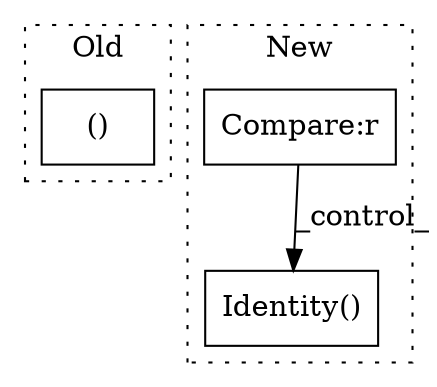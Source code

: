 digraph G {
subgraph cluster0 {
1 [label="()" a="54" s="1334" l="20" shape="box"];
label = "Old";
style="dotted";
}
subgraph cluster1 {
2 [label="Identity()" a="75" s="3105" l="19" shape="box"];
3 [label="Compare:r" a="40" s="3042" l="27" shape="box"];
label = "New";
style="dotted";
}
3 -> 2 [label="_control_"];
}